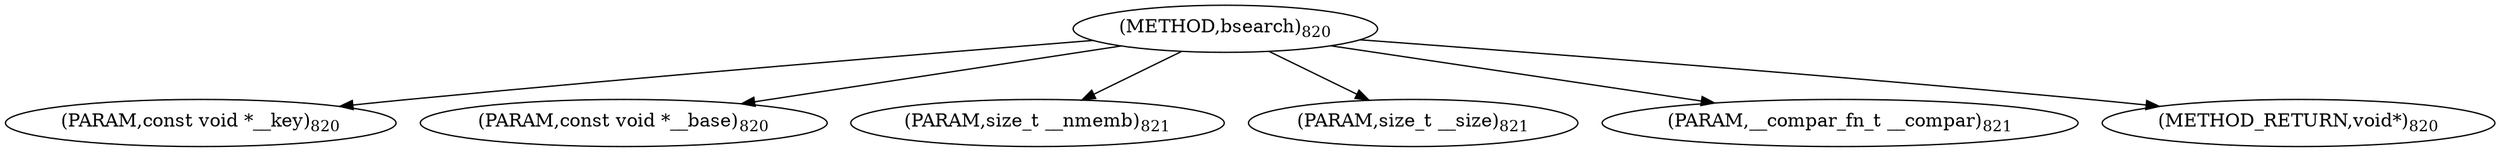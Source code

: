 digraph "bsearch" {  
"21830" [label = <(METHOD,bsearch)<SUB>820</SUB>> ]
"21831" [label = <(PARAM,const void *__key)<SUB>820</SUB>> ]
"21832" [label = <(PARAM,const void *__base)<SUB>820</SUB>> ]
"21833" [label = <(PARAM,size_t __nmemb)<SUB>821</SUB>> ]
"21834" [label = <(PARAM,size_t __size)<SUB>821</SUB>> ]
"21835" [label = <(PARAM,__compar_fn_t __compar)<SUB>821</SUB>> ]
"21836" [label = <(METHOD_RETURN,void*)<SUB>820</SUB>> ]
  "21830" -> "21831" 
  "21830" -> "21832" 
  "21830" -> "21833" 
  "21830" -> "21834" 
  "21830" -> "21835" 
  "21830" -> "21836" 
}
